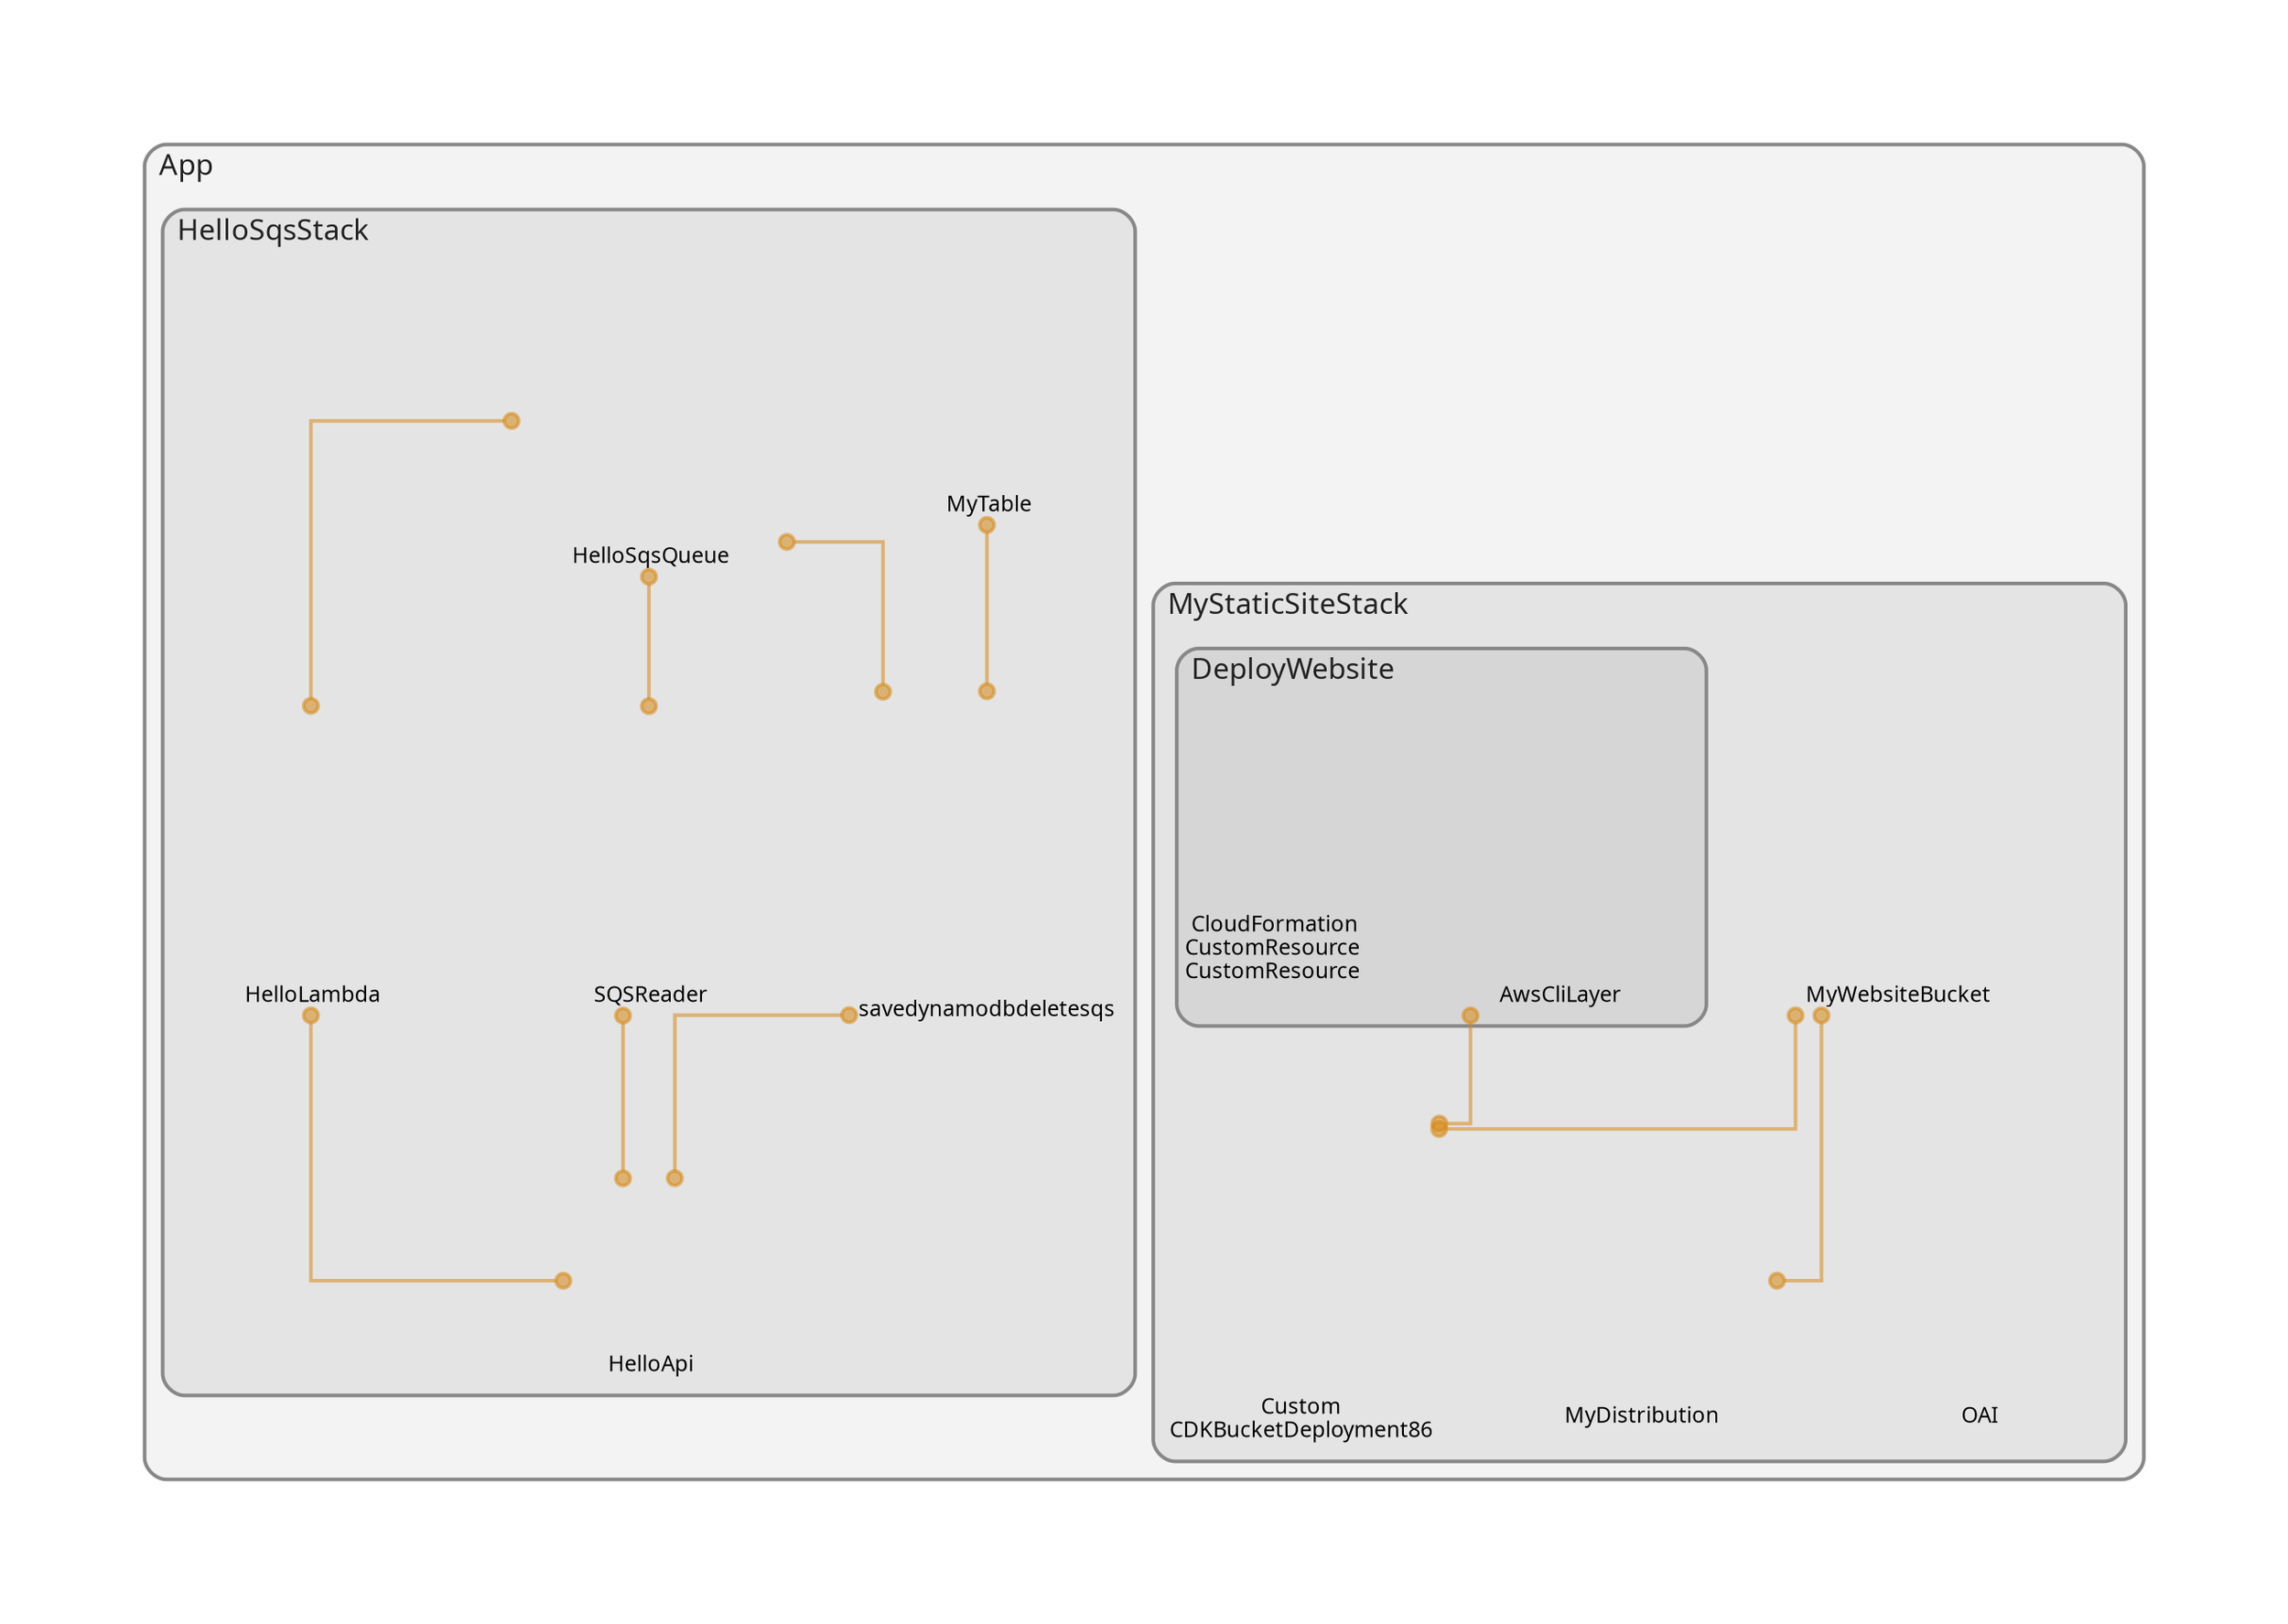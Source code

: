 digraph "Diagram" {
  splines = "ortho";
  pad = "1.0";
  nodesep = "0.60";
  ranksep = "0.75";
  fontname = "Sans-Serif";
  fontsize = "15";
  dpi = "200";
  rankdir = "BT";
  compound = "true";
  fontcolor = "#222222";
  edge [
    color = "#D5871488",
    penwidth = 2,
    arrowhead = "dot",
    arrowtail = "dot",
  ];
  node [
    shape = "box",
    style = "rounded",
    fixedsize = true,
    width = 1.7,
    height = 1.7,
    labelloc = "c",
    imagescale = true,
    fontname = "Sans-Serif",
    fontsize = 8,
    margin = 8,
  ];
  subgraph "App" {
    subgraph "cluster-SubGraph.App" {
      graph [
        label = "App",
        labelloc = "b",
        labeljust = "l",
        margin = "10",
        fontsize = "16",
        penwidth = "2",
        pencolor = "#888888",
        style = "filled,rounded",
        fillcolor = "#f3f3f3",
      ];
      subgraph "cluster-SubGraph.HelloSqsStack" {
        graph [
          label = "HelloSqsStack",
          labelloc = "b",
          labeljust = "l",
          margin = "10",
          fontsize = "16",
          penwidth = "2",
          pencolor = "#888888",
          style = "filled,rounded",
          fillcolor = "#e4e4e4",
        ];
        "HelloSqsStack/HelloSqsQueue" [
          label = " HelloSqsQueue",
          fontsize = 12,
          image = "/home/ec2-user/.nvm/versions/node/v20.11.0/lib/node_modules/cdk-dia/icons/aws/Service/Arch_App-Integration/Arch_64/Arch_AWS-Simple-Queue-Service_64@5x.png",
          imagescale = "true",
          imagepos = "tc",
          penwidth = "0",
          shape = "node",
          fixedsize = "true",
          labelloc = "b",
          width = 2,
          height = 2.266,
        ];
        "HelloSqsStack/MyTable" [
          label = " MyTable",
          fontsize = 12,
          image = "/home/ec2-user/.nvm/versions/node/v20.11.0/lib/node_modules/cdk-dia/icons/aws/Service/Arch_Database/64/Arch_Amazon-DynamoDB_64@5x.png",
          imagescale = "true",
          imagepos = "tc",
          penwidth = "0",
          shape = "node",
          fixedsize = "true",
          labelloc = "b",
          width = 1.2,
          height = 1.466,
        ];
        "HelloSqsStack/HelloLambda" [
          label = " HelloLambda",
          fontsize = 12,
          image = "/home/ec2-user/.nvm/versions/node/v20.11.0/lib/node_modules/cdk-dia/icons/aws/Service/Arch_Compute/64/Arch_AWS-Lambda_64@5x.png",
          imagescale = "true",
          imagepos = "tc",
          penwidth = "0",
          shape = "node",
          fixedsize = "true",
          labelloc = "b",
          width = 2,
          height = 2.266,
        ];
        "HelloSqsStack/savedynamodbdeletesqs" [
          label = "\nsavedynamodbdeletesqs",
          fontsize = 12,
          image = "/home/ec2-user/.nvm/versions/node/v20.11.0/lib/node_modules/cdk-dia/icons/aws/Service/Arch_Compute/64/Arch_AWS-Lambda_64@5x.png",
          imagescale = "true",
          imagepos = "tc",
          penwidth = "0",
          shape = "node",
          fixedsize = "true",
          labelloc = "b",
          width = 2,
          height = 2.4819999999999998,
        ];
        "HelloSqsStack/SQSReader" [
          label = " SQSReader",
          fontsize = 12,
          image = "/home/ec2-user/.nvm/versions/node/v20.11.0/lib/node_modules/cdk-dia/icons/aws/Service/Arch_Compute/64/Arch_AWS-Lambda_64@5x.png",
          imagescale = "true",
          imagepos = "tc",
          penwidth = "0",
          shape = "node",
          fixedsize = "true",
          labelloc = "b",
          width = 2,
          height = 2.266,
        ];
        "HelloSqsStack/HelloApi" [
          label = " HelloApi",
          fontsize = 12,
          image = "/home/ec2-user/.nvm/versions/node/v20.11.0/lib/node_modules/cdk-dia/icons/aws/Service/Arch_Networking-Content/64/Arch_Amazon-API-Gateway_64@5x.png",
          imagescale = "true",
          imagepos = "tc",
          penwidth = "0",
          shape = "node",
          fixedsize = "true",
          labelloc = "b",
          width = 1.2,
          height = 1.466,
        ];
      }
      subgraph "cluster-SubGraph.MyStaticSiteStack" {
        graph [
          label = "MyStaticSiteStack",
          labelloc = "b",
          labeljust = "l",
          margin = "10",
          fontsize = "16",
          penwidth = "2",
          pencolor = "#888888",
          style = "filled,rounded",
          fillcolor = "#e4e4e4",
        ];
        "MyStaticSiteStack/MyWebsiteBucket" [
          label = " MyWebsiteBucket",
          fontsize = 12,
          image = "/home/ec2-user/.nvm/versions/node/v20.11.0/lib/node_modules/cdk-dia/icons/aws/Service/Arch_Storage/64/Arch_Amazon-S3-Standard_64@5x.png",
          imagescale = "true",
          imagepos = "tc",
          penwidth = "0",
          shape = "node",
          fixedsize = "true",
          labelloc = "b",
          width = 2,
          height = 2.266,
        ];
        "MyStaticSiteStack/OAI" [
          label = " OAI",
          fontsize = 12,
          image = "/home/ec2-user/.nvm/versions/node/v20.11.0/lib/node_modules/cdk-dia/icons/aws/Resource/Res_Security-Identity-and-Compliance/Res_48_Dark/Res_AWS-Identity-Access-Management_Permissions_48_Dark_gen.png",
          imagescale = "true",
          imagepos = "tc",
          penwidth = "0",
          shape = "node",
          fixedsize = "true",
          labelloc = "b",
          width = 2,
          height = 2.266,
        ];
        "MyStaticSiteStack/MyDistribution" [
          label = " MyDistribution",
          fontsize = 12,
          image = "/home/ec2-user/.nvm/versions/node/v20.11.0/lib/node_modules/cdk-dia/icons/aws/Service/Arch_Networking-Content/64/Arch_Amazon-CloudFront_64@5x.png",
          imagescale = "true",
          imagepos = "tc",
          penwidth = "0",
          shape = "node",
          fixedsize = "true",
          labelloc = "b",
          width = 2,
          height = 2.266,
        ];
        "MyStaticSiteStack/Custom__CDKBucketDeployment8693BB64968944B69AAFB0CC9EB8756C" [
          label = " Custom \nCDKBucketDeployment86",
          fontsize = 12,
          image = "/home/ec2-user/.nvm/versions/node/v20.11.0/lib/node_modules/cdk-dia/icons/aws/Service/Arch_Compute/64/Arch_AWS-Lambda_64@5x.png",
          imagescale = "true",
          imagepos = "tc",
          penwidth = "0",
          shape = "node",
          fixedsize = "true",
          labelloc = "b",
          width = 2,
          height = 2.4819999999999998,
        ];
        subgraph "cluster-SubGraph.DeployWebsite" {
          graph [
            label = "DeployWebsite",
            labelloc = "b",
            labeljust = "l",
            margin = "10",
            fontsize = "16",
            penwidth = "2",
            pencolor = "#888888",
            style = "filled,rounded",
            fillcolor = "#d6d6d6",
          ];
          "MyStaticSiteStack/DeployWebsite/AwsCliLayer" [
            label = " AwsCliLayer",
            fontsize = 12,
            image = "/home/ec2-user/.nvm/versions/node/v20.11.0/lib/node_modules/cdk-dia/icons/aws/Service/Arch_Compute/64/Arch_AWS-Lambda_64@5x.png",
            imagescale = "true",
            imagepos = "tc",
            penwidth = "0",
            shape = "node",
            fixedsize = "true",
            labelloc = "b",
            width = 2,
            height = 2.266,
          ];
          "MyStaticSiteStack/DeployWebsite/CustomResource" [
            label = " CloudFormation\nCustomResource\nCustomResource",
            fontsize = 12,
            image = "/home/ec2-user/.nvm/versions/node/v20.11.0/lib/node_modules/cdk-dia/icons/aws/Service/Arch_Management-Governance/64/Arch_AWS-CloudFormation_64@5x.png",
            imagescale = "true",
            imagepos = "tc",
            penwidth = "0",
            shape = "node",
            fixedsize = "true",
            labelloc = "b",
            width = 1.2,
            height = 1.898,
          ];
        }
      }
    }
  }
  "HelloSqsStack/HelloLambda" -> "HelloSqsStack/HelloSqsQueue" [
    dir = "both",
  ];
  "HelloSqsStack/savedynamodbdeletesqs" -> "HelloSqsStack/HelloSqsQueue" [
    dir = "both",
  ];
  "HelloSqsStack/savedynamodbdeletesqs" -> "HelloSqsStack/MyTable" [
    dir = "both",
  ];
  "HelloSqsStack/SQSReader" -> "HelloSqsStack/HelloSqsQueue" [
    dir = "both",
  ];
  "HelloSqsStack/HelloApi" -> "HelloSqsStack/HelloLambda" [
    dir = "both",
  ];
  "HelloSqsStack/HelloApi" -> "HelloSqsStack/SQSReader" [
    dir = "both",
  ];
  "HelloSqsStack/HelloApi" -> "HelloSqsStack/savedynamodbdeletesqs" [
    dir = "both",
  ];
  "MyStaticSiteStack/MyDistribution" -> "MyStaticSiteStack/MyWebsiteBucket" [
    dir = "both",
  ];
  "MyStaticSiteStack/Custom__CDKBucketDeployment8693BB64968944B69AAFB0CC9EB8756C" -> "MyStaticSiteStack/MyWebsiteBucket" [
    dir = "both",
  ];
  "MyStaticSiteStack/Custom__CDKBucketDeployment8693BB64968944B69AAFB0CC9EB8756C" -> "MyStaticSiteStack/DeployWebsite/AwsCliLayer" [
    dir = "both",
  ];
}